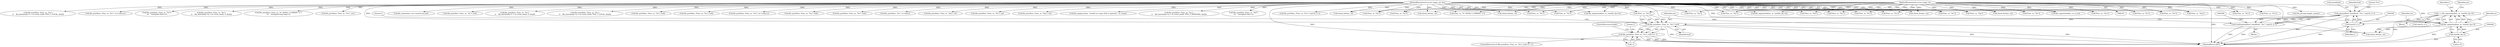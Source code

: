 digraph "0_file_4a284c89d6ef11aca34da65da7d673050a5ea320_5@API" {
"1000300" [label="(Call,snprintf(buf, sizeof(buf), \"%u\", (uint32_t) v))"];
"1000305" [label="(Call,(uint32_t) v)"];
"1000278" [label="(Call,v = file_signextend(ms, m, (uint64_t)p->l))"];
"1000280" [label="(Call,file_signextend(ms, m, (uint64_t)p->l))"];
"1000102" [label="(MethodParameterIn,struct magic_set *ms)"];
"1000103" [label="(MethodParameterIn,struct magic *m)"];
"1000283" [label="(Call,(uint64_t)p->l)"];
"1000298" [label="(Call,(void)snprintf(buf, sizeof(buf), \"%u\", (uint32_t) v))"];
"1000310" [label="(Call,file_printf(ms, F(ms, m, \"%s\"), buf))"];
"1000309" [label="(Call,file_printf(ms, F(ms, m, \"%s\"), buf) == -1)"];
"1000250" [label="(Call,file_printf(ms, F(ms, m, \"%u\"),\n\t\t\t    (unsigned short) v))"];
"1000675" [label="(Call,file_printf(ms, F(ms, m, \"%s\"),\n\t\t    file_fmttime(p->q + m->num_mask, 0, tbuf)))"];
"1000282" [label="(Identifier,m)"];
"1000278" [label="(Call,v = file_signextend(ms, m, (uint64_t)p->l))"];
"1000836" [label="(Call,F(ms, m, \"%s\"))"];
"1000399" [label="(Call,file_printf(ms, F(ms, m, \"%\" INT64_T_FORMAT \"u\"),\n\t\t\t    (unsigned long long) v))"];
"1000540" [label="(Call,file_printf(ms, F(ms, m, \"%s\"), str))"];
"1001042" [label="(MethodReturn,RET)"];
"1000236" [label="(Call,F(ms, m, \"%s\"))"];
"1000161" [label="(Call,F(ms, m, \"%s\"))"];
"1000362" [label="(Call,check_fmt(ms, m))"];
"1000896" [label="(Call,file_oomem(ms, ms->search.rm_len))"];
"1000308" [label="(ControlStructure,if (file_printf(ms, F(ms, m, \"%s\"), buf) == -1))"];
"1000300" [label="(Call,snprintf(buf, sizeof(buf), \"%u\", (uint32_t) v))"];
"1000309" [label="(Call,file_printf(ms, F(ms, m, \"%s\"), buf) == -1)"];
"1000234" [label="(Call,file_printf(ms, F(ms, m, \"%s\"), buf))"];
"1000605" [label="(Call,file_printf(ms, F(ms, m, \"%s\"),\n\t\t    file_fmttime(p->l + m->num_mask, 0, tbuf)))"];
"1000640" [label="(Call,file_printf(ms, F(ms, m, \"%s\"),\n\t\t    file_fmttime(p->q + m->num_mask, FILE_T_LOCAL, tbuf)))"];
"1000571" [label="(Call,F(ms, m, \"%s\"))"];
"1000285" [label="(Call,p->l)"];
"1000159" [label="(Call,file_printf(ms, F(ms, m, \"%s\"), buf))"];
"1000177" [label="(Call,F(ms, m, \"%d\"))"];
"1000834" [label="(Call,file_printf(ms, F(ms, m, \"%s\"), buf))"];
"1000607" [label="(Call,F(ms, m, \"%s\"))"];
"1000311" [label="(Identifier,ms)"];
"1000442" [label="(Call,file_printf(ms, F(ms, m, \"%s\"), m->value.s))"];
"1000305" [label="(Call,(uint32_t) v)"];
"1000768" [label="(Call,file_printf(ms, F(ms, m, \"%s\"), buf))"];
"1000322" [label="(ControlStructure,break;)"];
"1000712" [label="(Call,F(ms, m, \"%s\"))"];
"1000328" [label="(Call,F(ms, m, \"%u\"))"];
"1000280" [label="(Call,file_signextend(ms, m, (uint64_t)p->l))"];
"1000318" [label="(Literal,1)"];
"1000815" [label="(Call,check_fmt(ms, m))"];
"1000642" [label="(Call,F(ms, m, \"%s\"))"];
"1000383" [label="(Call,file_printf(ms, F(ms, m, \"%s\"), buf))"];
"1000786" [label="(Call,F(ms, m, \"%g\"))"];
"1000125" [label="(Block,)"];
"1000310" [label="(Call,file_printf(ms, F(ms, m, \"%s\"), buf))"];
"1000290" [label="(Identifier,ms)"];
"1000138" [label="(Call,check_fmt(ms, m))"];
"1001002" [label="(Call,file_printf(ms, \"%s\", m->desc))"];
"1000332" [label="(Call,(uint32_t) v)"];
"1000784" [label="(Call,file_printf(ms, F(ms, m, \"%g\"), vf))"];
"1000307" [label="(Identifier,v)"];
"1000677" [label="(Call,F(ms, m, \"%s\"))"];
"1000252" [label="(Call,F(ms, m, \"%u\"))"];
"1000281" [label="(Identifier,ms)"];
"1000289" [label="(Call,check_fmt(ms, m))"];
"1000292" [label="(Block,)"];
"1000908" [label="(Call,file_printf(ms, F(ms, m, \"%s\"), cp))"];
"1000279" [label="(Identifier,v)"];
"1000321" [label="(Literal,1)"];
"1000401" [label="(Call,F(ms, m, \"%\" INT64_T_FORMAT \"u\"))"];
"1000850" [label="(Call,file_printf(ms, F(ms, m, \"%g\"), vd))"];
"1000444" [label="(Call,F(ms, m, \"%s\"))"];
"1000129" [label="(Call,file_signextend(ms, m, (uint64_t)p->b))"];
"1000958" [label="(Call,F(ms, m, \"%s\"))"];
"1000312" [label="(Call,F(ms, m, \"%s\"))"];
"1000852" [label="(Call,F(ms, m, \"%g\"))"];
"1000317" [label="(Call,-1)"];
"1000298" [label="(Call,(void)snprintf(buf, sizeof(buf), \"%u\", (uint32_t) v))"];
"1000304" [label="(Literal,\"%u\")"];
"1001029" [label="(Call,file_magerror(ms, \"invalid m->type (%d) in mprint()\", m->type))"];
"1000385" [label="(Call,F(ms, m, \"%s\"))"];
"1000749" [label="(Call,check_fmt(ms, m))"];
"1000283" [label="(Call,(uint64_t)p->l)"];
"1000560" [label="(Call,file_pstring_length_size(m))"];
"1000710" [label="(Call,file_printf(ms, F(ms, m, \"%s\"),\n\t\t    file_fmttime(p->q + m->num_mask, FILE_T_WINDOWS, tbuf)))"];
"1000542" [label="(Call,F(ms, m, \"%s\"))"];
"1000175" [label="(Call,file_printf(ms, F(ms, m, \"%d\"),\n\t\t\t    (unsigned char) v))"];
"1000213" [label="(Call,check_fmt(ms, m))"];
"1000326" [label="(Call,file_printf(ms, F(ms, m, \"%u\"), (uint32_t) v))"];
"1000102" [label="(MethodParameterIn,struct magic_set *ms)"];
"1000302" [label="(Call,sizeof(buf))"];
"1000770" [label="(Call,F(ms, m, \"%s\"))"];
"1000910" [label="(Call,F(ms, m, \"%s\"))"];
"1000301" [label="(Identifier,buf)"];
"1000204" [label="(Call,file_signextend(ms, m, (uint64_t)p->h))"];
"1000355" [label="(Call,file_signextend(ms, m, p->q))"];
"1000569" [label="(Call,file_printf(ms, F(ms, m, \"%s\"),\n\t\t    file_fmttime(p->l + m->num_mask, FILE_T_LOCAL, tbuf)))"];
"1000103" [label="(MethodParameterIn,struct magic *m)"];
"1000316" [label="(Identifier,buf)"];
"1000956" [label="(Call,file_printf(ms, F(ms, m, \"%s\"), m->value.s))"];
"1000300" -> "1000298"  [label="AST: "];
"1000300" -> "1000305"  [label="CFG: "];
"1000301" -> "1000300"  [label="AST: "];
"1000302" -> "1000300"  [label="AST: "];
"1000304" -> "1000300"  [label="AST: "];
"1000305" -> "1000300"  [label="AST: "];
"1000298" -> "1000300"  [label="CFG: "];
"1000300" -> "1001042"  [label="DDG: "];
"1000300" -> "1000298"  [label="DDG: "];
"1000300" -> "1000298"  [label="DDG: "];
"1000300" -> "1000298"  [label="DDG: "];
"1000305" -> "1000300"  [label="DDG: "];
"1000300" -> "1000310"  [label="DDG: "];
"1000305" -> "1000307"  [label="CFG: "];
"1000306" -> "1000305"  [label="AST: "];
"1000307" -> "1000305"  [label="AST: "];
"1000305" -> "1001042"  [label="DDG: "];
"1000278" -> "1000305"  [label="DDG: "];
"1000278" -> "1000125"  [label="AST: "];
"1000278" -> "1000280"  [label="CFG: "];
"1000279" -> "1000278"  [label="AST: "];
"1000280" -> "1000278"  [label="AST: "];
"1000290" -> "1000278"  [label="CFG: "];
"1000278" -> "1001042"  [label="DDG: "];
"1000280" -> "1000278"  [label="DDG: "];
"1000280" -> "1000278"  [label="DDG: "];
"1000280" -> "1000278"  [label="DDG: "];
"1000278" -> "1000332"  [label="DDG: "];
"1000280" -> "1000283"  [label="CFG: "];
"1000281" -> "1000280"  [label="AST: "];
"1000282" -> "1000280"  [label="AST: "];
"1000283" -> "1000280"  [label="AST: "];
"1000280" -> "1001042"  [label="DDG: "];
"1000102" -> "1000280"  [label="DDG: "];
"1000103" -> "1000280"  [label="DDG: "];
"1000283" -> "1000280"  [label="DDG: "];
"1000280" -> "1000289"  [label="DDG: "];
"1000280" -> "1000289"  [label="DDG: "];
"1000102" -> "1000101"  [label="AST: "];
"1000102" -> "1001042"  [label="DDG: "];
"1000102" -> "1000129"  [label="DDG: "];
"1000102" -> "1000138"  [label="DDG: "];
"1000102" -> "1000159"  [label="DDG: "];
"1000102" -> "1000161"  [label="DDG: "];
"1000102" -> "1000175"  [label="DDG: "];
"1000102" -> "1000177"  [label="DDG: "];
"1000102" -> "1000204"  [label="DDG: "];
"1000102" -> "1000213"  [label="DDG: "];
"1000102" -> "1000234"  [label="DDG: "];
"1000102" -> "1000236"  [label="DDG: "];
"1000102" -> "1000250"  [label="DDG: "];
"1000102" -> "1000252"  [label="DDG: "];
"1000102" -> "1000289"  [label="DDG: "];
"1000102" -> "1000310"  [label="DDG: "];
"1000102" -> "1000312"  [label="DDG: "];
"1000102" -> "1000326"  [label="DDG: "];
"1000102" -> "1000328"  [label="DDG: "];
"1000102" -> "1000355"  [label="DDG: "];
"1000102" -> "1000362"  [label="DDG: "];
"1000102" -> "1000383"  [label="DDG: "];
"1000102" -> "1000385"  [label="DDG: "];
"1000102" -> "1000399"  [label="DDG: "];
"1000102" -> "1000401"  [label="DDG: "];
"1000102" -> "1000442"  [label="DDG: "];
"1000102" -> "1000444"  [label="DDG: "];
"1000102" -> "1000540"  [label="DDG: "];
"1000102" -> "1000542"  [label="DDG: "];
"1000102" -> "1000569"  [label="DDG: "];
"1000102" -> "1000571"  [label="DDG: "];
"1000102" -> "1000605"  [label="DDG: "];
"1000102" -> "1000607"  [label="DDG: "];
"1000102" -> "1000640"  [label="DDG: "];
"1000102" -> "1000642"  [label="DDG: "];
"1000102" -> "1000675"  [label="DDG: "];
"1000102" -> "1000677"  [label="DDG: "];
"1000102" -> "1000710"  [label="DDG: "];
"1000102" -> "1000712"  [label="DDG: "];
"1000102" -> "1000749"  [label="DDG: "];
"1000102" -> "1000768"  [label="DDG: "];
"1000102" -> "1000770"  [label="DDG: "];
"1000102" -> "1000784"  [label="DDG: "];
"1000102" -> "1000786"  [label="DDG: "];
"1000102" -> "1000815"  [label="DDG: "];
"1000102" -> "1000834"  [label="DDG: "];
"1000102" -> "1000836"  [label="DDG: "];
"1000102" -> "1000850"  [label="DDG: "];
"1000102" -> "1000852"  [label="DDG: "];
"1000102" -> "1000896"  [label="DDG: "];
"1000102" -> "1000908"  [label="DDG: "];
"1000102" -> "1000910"  [label="DDG: "];
"1000102" -> "1000956"  [label="DDG: "];
"1000102" -> "1000958"  [label="DDG: "];
"1000102" -> "1001002"  [label="DDG: "];
"1000102" -> "1001029"  [label="DDG: "];
"1000103" -> "1000101"  [label="AST: "];
"1000103" -> "1001042"  [label="DDG: "];
"1000103" -> "1000129"  [label="DDG: "];
"1000103" -> "1000138"  [label="DDG: "];
"1000103" -> "1000161"  [label="DDG: "];
"1000103" -> "1000177"  [label="DDG: "];
"1000103" -> "1000204"  [label="DDG: "];
"1000103" -> "1000213"  [label="DDG: "];
"1000103" -> "1000236"  [label="DDG: "];
"1000103" -> "1000252"  [label="DDG: "];
"1000103" -> "1000289"  [label="DDG: "];
"1000103" -> "1000312"  [label="DDG: "];
"1000103" -> "1000328"  [label="DDG: "];
"1000103" -> "1000355"  [label="DDG: "];
"1000103" -> "1000362"  [label="DDG: "];
"1000103" -> "1000385"  [label="DDG: "];
"1000103" -> "1000401"  [label="DDG: "];
"1000103" -> "1000444"  [label="DDG: "];
"1000103" -> "1000542"  [label="DDG: "];
"1000103" -> "1000560"  [label="DDG: "];
"1000103" -> "1000571"  [label="DDG: "];
"1000103" -> "1000607"  [label="DDG: "];
"1000103" -> "1000642"  [label="DDG: "];
"1000103" -> "1000677"  [label="DDG: "];
"1000103" -> "1000712"  [label="DDG: "];
"1000103" -> "1000749"  [label="DDG: "];
"1000103" -> "1000770"  [label="DDG: "];
"1000103" -> "1000786"  [label="DDG: "];
"1000103" -> "1000815"  [label="DDG: "];
"1000103" -> "1000836"  [label="DDG: "];
"1000103" -> "1000852"  [label="DDG: "];
"1000103" -> "1000910"  [label="DDG: "];
"1000103" -> "1000958"  [label="DDG: "];
"1000283" -> "1000285"  [label="CFG: "];
"1000284" -> "1000283"  [label="AST: "];
"1000285" -> "1000283"  [label="AST: "];
"1000283" -> "1001042"  [label="DDG: "];
"1000298" -> "1000292"  [label="AST: "];
"1000299" -> "1000298"  [label="AST: "];
"1000311" -> "1000298"  [label="CFG: "];
"1000298" -> "1001042"  [label="DDG: "];
"1000298" -> "1001042"  [label="DDG: "];
"1000310" -> "1000309"  [label="AST: "];
"1000310" -> "1000316"  [label="CFG: "];
"1000311" -> "1000310"  [label="AST: "];
"1000312" -> "1000310"  [label="AST: "];
"1000316" -> "1000310"  [label="AST: "];
"1000318" -> "1000310"  [label="CFG: "];
"1000310" -> "1001042"  [label="DDG: "];
"1000310" -> "1001042"  [label="DDG: "];
"1000310" -> "1001042"  [label="DDG: "];
"1000310" -> "1000309"  [label="DDG: "];
"1000310" -> "1000309"  [label="DDG: "];
"1000310" -> "1000309"  [label="DDG: "];
"1000312" -> "1000310"  [label="DDG: "];
"1000312" -> "1000310"  [label="DDG: "];
"1000312" -> "1000310"  [label="DDG: "];
"1000309" -> "1000308"  [label="AST: "];
"1000309" -> "1000317"  [label="CFG: "];
"1000317" -> "1000309"  [label="AST: "];
"1000321" -> "1000309"  [label="CFG: "];
"1000322" -> "1000309"  [label="CFG: "];
"1000309" -> "1001042"  [label="DDG: "];
"1000309" -> "1001042"  [label="DDG: "];
"1000309" -> "1001042"  [label="DDG: "];
"1000317" -> "1000309"  [label="DDG: "];
}
